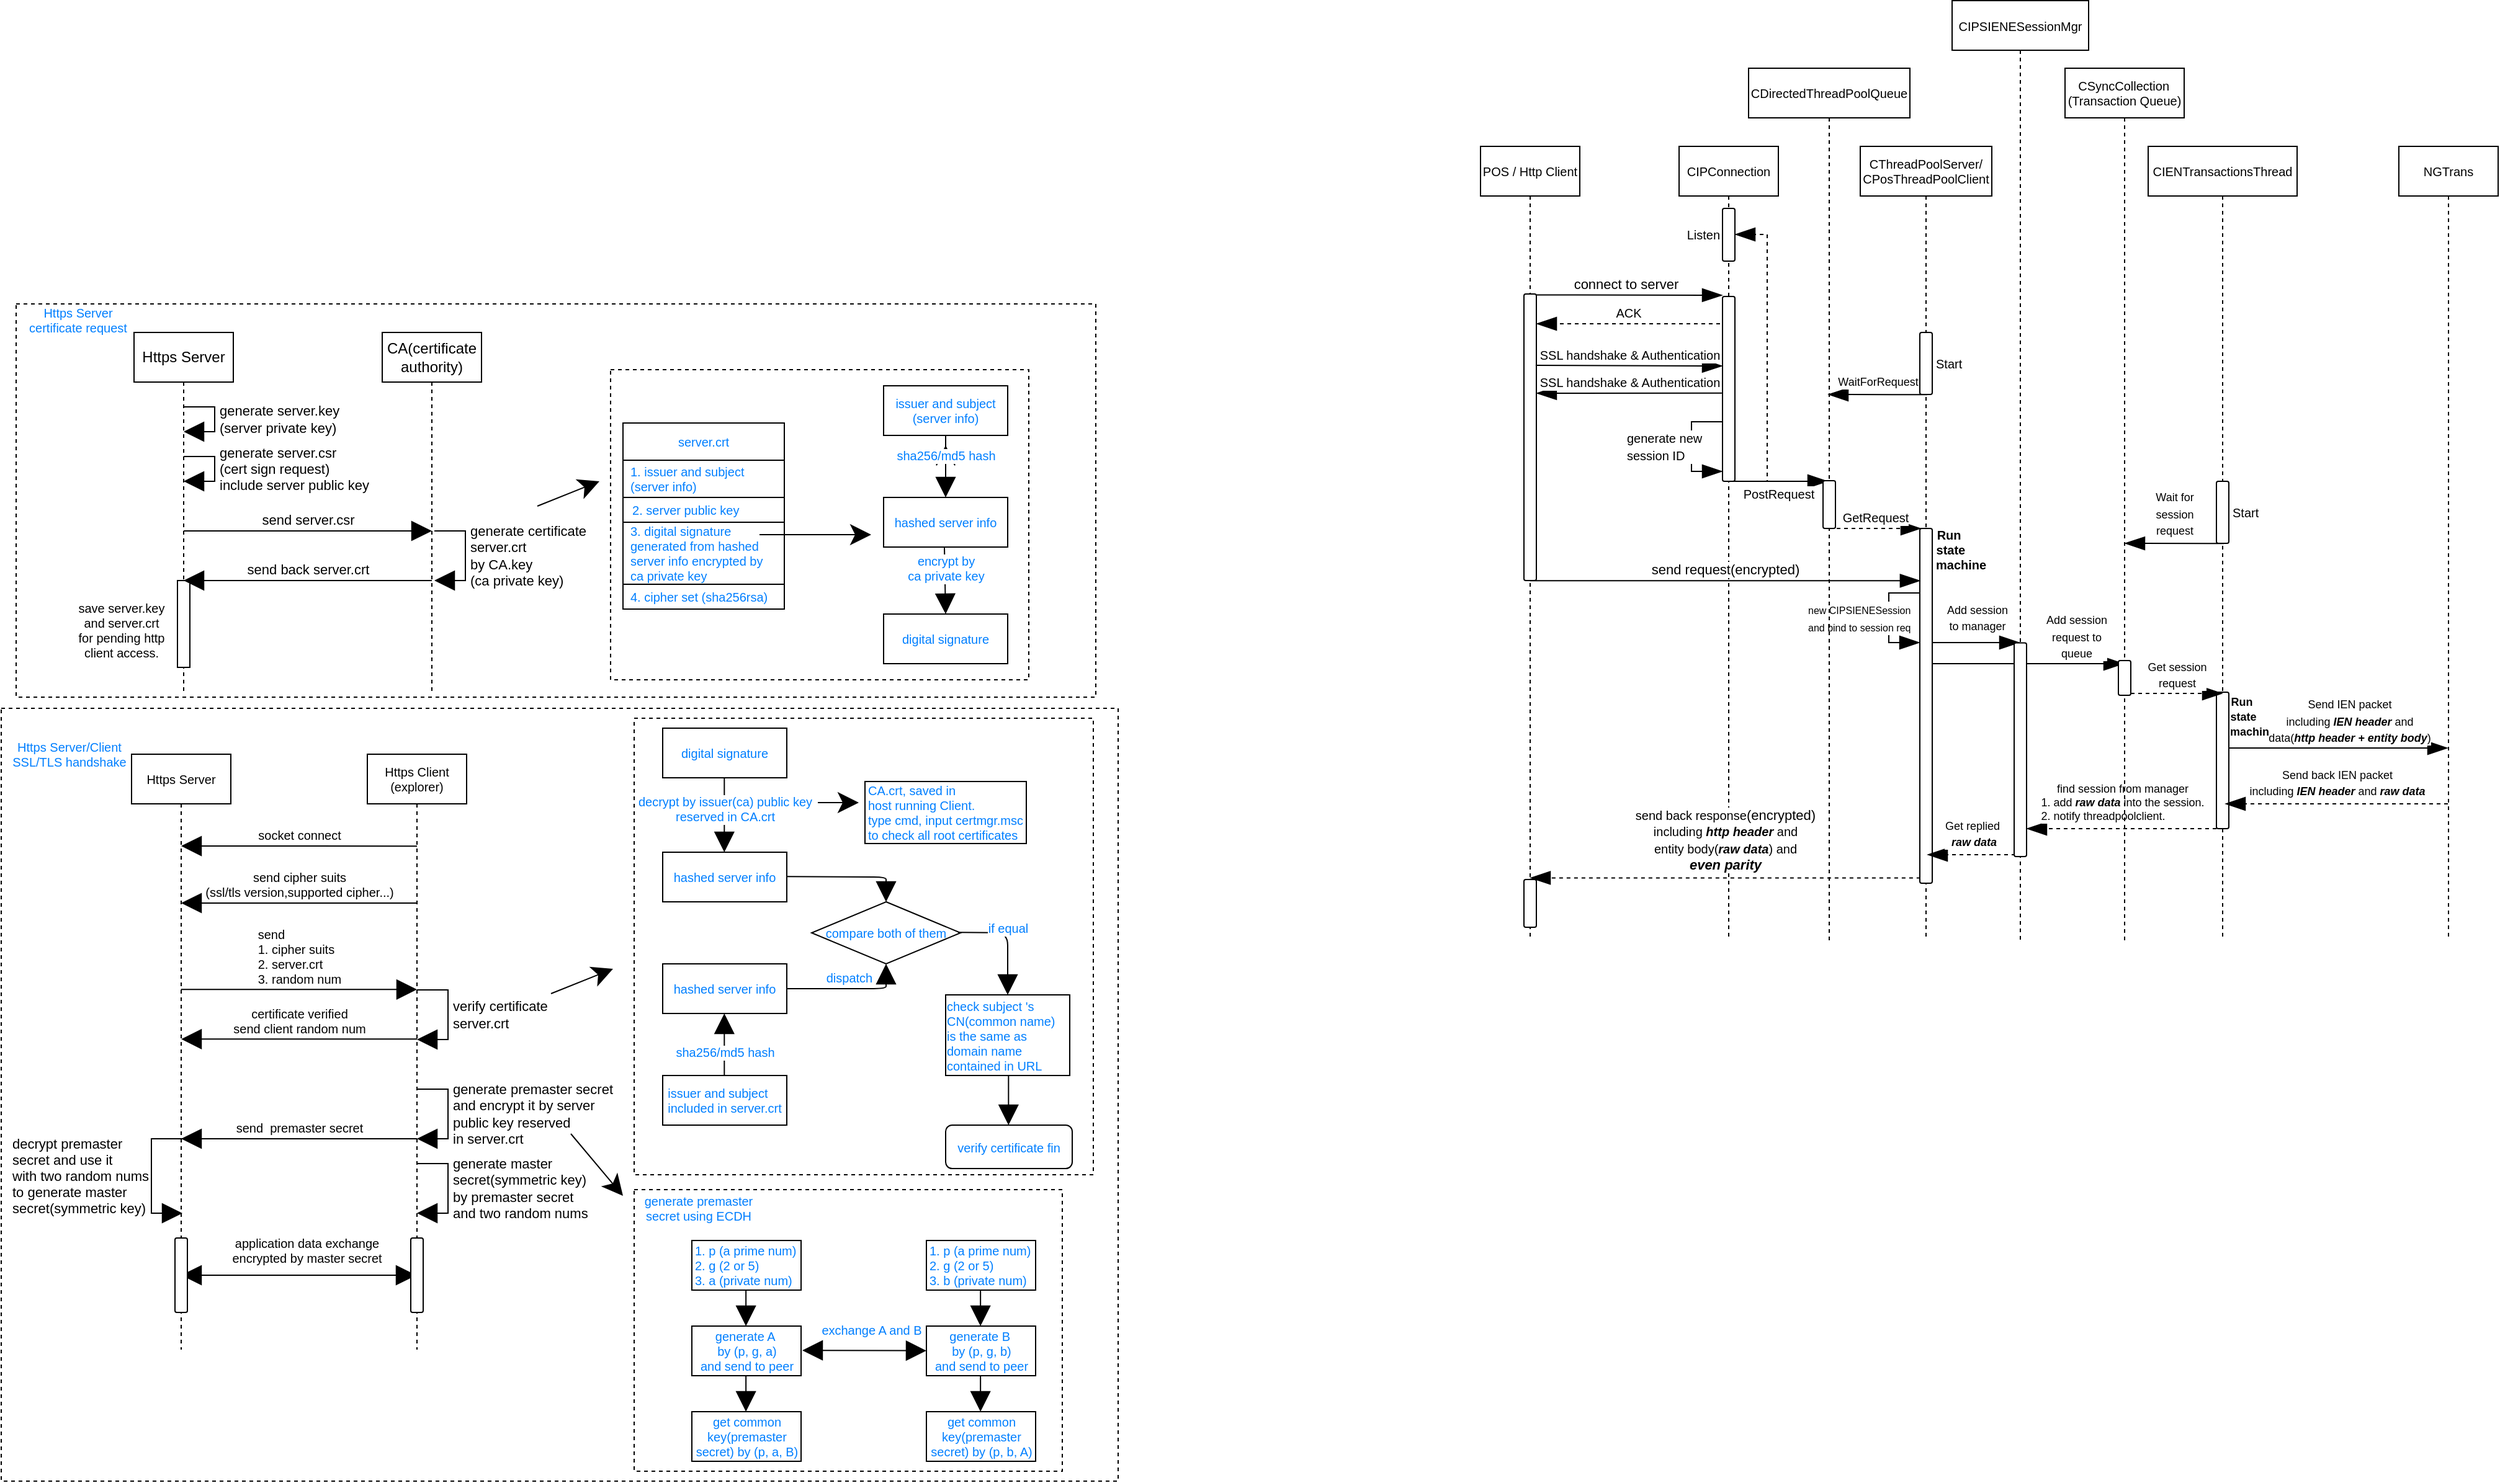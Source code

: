 <mxfile version="15.5.2" type="github">
  <diagram id="_VH7Ez_JP6WW_cBKEvmy" name="Page-1">
    <mxGraphModel dx="981" dy="926" grid="1" gridSize="10" guides="1" tooltips="1" connect="1" arrows="1" fold="1" page="0" pageScale="1" pageWidth="850" pageHeight="1100" math="0" shadow="0">
      <root>
        <mxCell id="0" />
        <mxCell id="1" parent="0" />
        <mxCell id="biMLxc0D92DYTLY_nHQ8-123" value="" style="rounded=0;whiteSpace=wrap;html=1;dashed=1;hachureGap=4;pointerEvents=0;fontSize=10;fontColor=#007FFF;strokeColor=default;fillColor=none;" parent="1" vertex="1">
          <mxGeometry x="598" y="801" width="345" height="227" as="geometry" />
        </mxCell>
        <mxCell id="biMLxc0D92DYTLY_nHQ8-103" value="" style="rounded=0;whiteSpace=wrap;html=1;dashed=1;hachureGap=4;pointerEvents=0;fontSize=10;fontColor=#007FFF;strokeColor=default;fillColor=none;" parent="1" vertex="1">
          <mxGeometry x="100" y="87" width="870" height="317" as="geometry" />
        </mxCell>
        <mxCell id="biMLxc0D92DYTLY_nHQ8-101" value="" style="rounded=0;whiteSpace=wrap;html=1;dashed=1;hachureGap=4;pointerEvents=0;fontSize=10;fontColor=#007FFF;strokeColor=default;fillColor=none;" parent="1" vertex="1">
          <mxGeometry x="579" y="140" width="337" height="250" as="geometry" />
        </mxCell>
        <mxCell id="biMLxc0D92DYTLY_nHQ8-95" value="" style="endArrow=block;startArrow=block;endFill=1;startFill=1;html=1;startSize=14;endSize=14;sourcePerimeterSpacing=8;targetPerimeterSpacing=8;fontSize=10;fontColor=#007FFF;" parent="1" target="biMLxc0D92DYTLY_nHQ8-58" edge="1">
          <mxGeometry width="160" relative="1" as="geometry">
            <mxPoint x="233" y="870" as="sourcePoint" />
            <mxPoint x="393" y="870" as="targetPoint" />
          </mxGeometry>
        </mxCell>
        <mxCell id="biMLxc0D92DYTLY_nHQ8-96" value="&lt;font color=&quot;#000000&quot;&gt;application data exchange&lt;br&gt;encrypted by master secret&lt;/font&gt;" style="edgeLabel;html=1;align=center;verticalAlign=middle;resizable=0;points=[];fontSize=10;fontColor=#007FFF;" parent="biMLxc0D92DYTLY_nHQ8-95" vertex="1" connectable="0">
          <mxGeometry x="-0.235" y="-1" relative="1" as="geometry">
            <mxPoint x="28" y="-21" as="offset" />
          </mxGeometry>
        </mxCell>
        <mxCell id="biMLxc0D92DYTLY_nHQ8-2" value="Https Server" style="shape=umlLifeline;perimeter=lifelinePerimeter;whiteSpace=wrap;html=1;container=1;collapsible=0;recursiveResize=0;outlineConnect=0;hachureGap=4;pointerEvents=0;" parent="1" vertex="1">
          <mxGeometry x="195" y="110" width="80" height="290" as="geometry" />
        </mxCell>
        <mxCell id="biMLxc0D92DYTLY_nHQ8-7" value="generate server.key&lt;br&gt;(server private key)" style="edgeStyle=orthogonalEdgeStyle;html=1;align=left;spacingLeft=2;endArrow=block;rounded=0;entryX=1;entryY=0;startSize=14;endSize=14;sourcePerimeterSpacing=8;targetPerimeterSpacing=8;" parent="biMLxc0D92DYTLY_nHQ8-2" edge="1">
          <mxGeometry relative="1" as="geometry">
            <mxPoint x="40" y="60" as="sourcePoint" />
            <Array as="points">
              <mxPoint x="65" y="60" />
            </Array>
            <mxPoint x="40" y="80" as="targetPoint" />
          </mxGeometry>
        </mxCell>
        <mxCell id="biMLxc0D92DYTLY_nHQ8-8" value="generate server.csr&lt;br&gt;(cert sign request)&lt;br&gt;include server public key" style="edgeStyle=orthogonalEdgeStyle;html=1;align=left;spacingLeft=2;endArrow=block;rounded=0;entryX=1;entryY=0;startSize=14;endSize=14;sourcePerimeterSpacing=8;targetPerimeterSpacing=8;" parent="biMLxc0D92DYTLY_nHQ8-2" edge="1">
          <mxGeometry relative="1" as="geometry">
            <mxPoint x="40" y="100" as="sourcePoint" />
            <Array as="points">
              <mxPoint x="65" y="100" />
            </Array>
            <mxPoint x="40" y="120" as="targetPoint" />
          </mxGeometry>
        </mxCell>
        <mxCell id="biMLxc0D92DYTLY_nHQ8-11" value="" style="html=1;points=[];perimeter=orthogonalPerimeter;hachureGap=4;pointerEvents=0;" parent="biMLxc0D92DYTLY_nHQ8-2" vertex="1">
          <mxGeometry x="35" y="200" width="10" height="70" as="geometry" />
        </mxCell>
        <mxCell id="biMLxc0D92DYTLY_nHQ8-10" value="send back server.crt" style="html=1;verticalAlign=bottom;endArrow=block;startSize=14;endSize=14;sourcePerimeterSpacing=8;targetPerimeterSpacing=8;" parent="biMLxc0D92DYTLY_nHQ8-2" edge="1">
          <mxGeometry width="80" relative="1" as="geometry">
            <mxPoint x="240" y="200" as="sourcePoint" />
            <mxPoint x="40" y="200.0" as="targetPoint" />
          </mxGeometry>
        </mxCell>
        <mxCell id="biMLxc0D92DYTLY_nHQ8-4" value="CA(certificate authority)" style="shape=umlLifeline;perimeter=lifelinePerimeter;whiteSpace=wrap;html=1;container=1;collapsible=0;recursiveResize=0;outlineConnect=0;hachureGap=4;pointerEvents=0;" parent="1" vertex="1">
          <mxGeometry x="395" y="110" width="80" height="290" as="geometry" />
        </mxCell>
        <mxCell id="biMLxc0D92DYTLY_nHQ8-9" value="generate certificate &lt;br&gt;server.crt&lt;br&gt;by CA.key &lt;br&gt;(ca private key)" style="edgeStyle=orthogonalEdgeStyle;html=1;align=left;spacingLeft=2;endArrow=block;rounded=0;startSize=14;endSize=14;sourcePerimeterSpacing=8;targetPerimeterSpacing=8;" parent="biMLxc0D92DYTLY_nHQ8-4" edge="1">
          <mxGeometry relative="1" as="geometry">
            <mxPoint x="42" y="160" as="sourcePoint" />
            <Array as="points">
              <mxPoint x="67" y="160" />
              <mxPoint x="67" y="200" />
              <mxPoint x="42" y="200" />
            </Array>
            <mxPoint x="42" y="200" as="targetPoint" />
          </mxGeometry>
        </mxCell>
        <mxCell id="biMLxc0D92DYTLY_nHQ8-5" value="send server.csr" style="html=1;verticalAlign=bottom;endArrow=block;startSize=14;endSize=14;sourcePerimeterSpacing=8;targetPerimeterSpacing=8;" parent="1" edge="1">
          <mxGeometry width="80" relative="1" as="geometry">
            <mxPoint x="235" y="270" as="sourcePoint" />
            <mxPoint x="435" y="270" as="targetPoint" />
          </mxGeometry>
        </mxCell>
        <mxCell id="biMLxc0D92DYTLY_nHQ8-13" value="server.crt" style="swimlane;fontStyle=0;childLayout=stackLayout;horizontal=1;startSize=30;horizontalStack=0;resizeParent=1;resizeParentMax=0;resizeLast=0;collapsible=1;marginBottom=0;hachureGap=4;pointerEvents=0;fontSize=10;fontColor=#007FFF;" parent="1" vertex="1">
          <mxGeometry x="589" y="183" width="130" height="150" as="geometry">
            <mxRectangle x="640" y="210" width="70" height="30" as="alternateBounds" />
          </mxGeometry>
        </mxCell>
        <mxCell id="biMLxc0D92DYTLY_nHQ8-15" value="1. issuer and subject &#xa;(server info)" style="text;strokeColor=none;fillColor=none;align=left;verticalAlign=middle;spacingLeft=4;spacingRight=4;overflow=hidden;points=[[0,0.5],[1,0.5]];portConstraint=eastwest;rotatable=0;fontColor=#007FFF;fontSize=10;" parent="biMLxc0D92DYTLY_nHQ8-13" vertex="1">
          <mxGeometry y="30" width="130" height="30" as="geometry" />
        </mxCell>
        <mxCell id="biMLxc0D92DYTLY_nHQ8-35" value="&lt;div&gt;&lt;span&gt;&amp;nbsp; 2. server public key&lt;/span&gt;&lt;/div&gt;" style="rounded=0;whiteSpace=wrap;html=1;hachureGap=4;pointerEvents=0;fontSize=10;fontColor=#007FFF;align=left;" parent="biMLxc0D92DYTLY_nHQ8-13" vertex="1">
          <mxGeometry y="60" width="130" height="20" as="geometry" />
        </mxCell>
        <mxCell id="biMLxc0D92DYTLY_nHQ8-45" value="" style="endArrow=classic;html=1;fontSize=10;fontColor=#EA6B66;startSize=14;endSize=14;sourcePerimeterSpacing=8;targetPerimeterSpacing=8;" parent="biMLxc0D92DYTLY_nHQ8-13" edge="1">
          <mxGeometry width="50" height="50" relative="1" as="geometry">
            <mxPoint x="110" y="90" as="sourcePoint" />
            <mxPoint x="200" y="90" as="targetPoint" />
          </mxGeometry>
        </mxCell>
        <mxCell id="biMLxc0D92DYTLY_nHQ8-16" value="3. digital signature&#xa;generated from hashed &#xa;server info encrypted by &#xa;ca private key" style="text;strokeColor=none;fillColor=none;align=left;verticalAlign=middle;spacingLeft=4;spacingRight=4;overflow=hidden;points=[[0,0.5],[1,0.5]];portConstraint=eastwest;rotatable=0;fontSize=10;fontColor=#007FFF;" parent="biMLxc0D92DYTLY_nHQ8-13" vertex="1">
          <mxGeometry y="80" width="130" height="50" as="geometry" />
        </mxCell>
        <mxCell id="biMLxc0D92DYTLY_nHQ8-37" value="4. cipher set (sha256rsa)" style="text;strokeColor=default;fillColor=none;align=left;verticalAlign=middle;spacingLeft=4;spacingRight=4;overflow=hidden;points=[[0,0.5],[1,0.5]];portConstraint=eastwest;rotatable=0;fontSize=10;fontColor=#007FFF;" parent="biMLxc0D92DYTLY_nHQ8-13" vertex="1">
          <mxGeometry y="130" width="130" height="20" as="geometry" />
        </mxCell>
        <mxCell id="biMLxc0D92DYTLY_nHQ8-38" value="&lt;span style=&quot;text-align: left&quot;&gt;issuer and subject&lt;/span&gt;&lt;br style=&quot;padding: 0px ; margin: 0px ; text-align: left&quot;&gt;&lt;span style=&quot;text-align: left&quot;&gt;(server info)&lt;/span&gt;" style="rounded=0;whiteSpace=wrap;html=1;hachureGap=4;pointerEvents=0;fontSize=10;fontColor=#007FFF;strokeColor=default;" parent="1" vertex="1">
          <mxGeometry x="799" y="153" width="100" height="40" as="geometry" />
        </mxCell>
        <mxCell id="biMLxc0D92DYTLY_nHQ8-43" value="" style="edgeStyle=none;curved=1;rounded=0;orthogonalLoop=1;jettySize=auto;html=1;fontSize=10;fontColor=#EA6B66;endArrow=open;startSize=14;endSize=14;sourcePerimeterSpacing=8;targetPerimeterSpacing=8;" parent="1" source="biMLxc0D92DYTLY_nHQ8-39" target="biMLxc0D92DYTLY_nHQ8-38" edge="1">
          <mxGeometry relative="1" as="geometry" />
        </mxCell>
        <mxCell id="biMLxc0D92DYTLY_nHQ8-39" value="&lt;div style=&quot;text-align: left&quot;&gt;&lt;span&gt;hashed server info&lt;/span&gt;&lt;/div&gt;" style="rounded=0;whiteSpace=wrap;html=1;hachureGap=4;pointerEvents=0;fontSize=10;fontColor=#007FFF;strokeColor=default;" parent="1" vertex="1">
          <mxGeometry x="799" y="243" width="100" height="40" as="geometry" />
        </mxCell>
        <mxCell id="biMLxc0D92DYTLY_nHQ8-41" value="sha256/md5 hash" style="html=1;verticalAlign=bottom;endArrow=block;startSize=14;endSize=14;sourcePerimeterSpacing=8;targetPerimeterSpacing=8;fontSize=10;fontColor=#007FFF;" parent="1" edge="1">
          <mxGeometry width="80" relative="1" as="geometry">
            <mxPoint x="849" y="193" as="sourcePoint" />
            <mxPoint x="849" y="243" as="targetPoint" />
          </mxGeometry>
        </mxCell>
        <mxCell id="biMLxc0D92DYTLY_nHQ8-42" value="&lt;div style=&quot;text-align: left&quot;&gt;&lt;span&gt;digital signature&lt;/span&gt;&lt;/div&gt;" style="rounded=0;whiteSpace=wrap;html=1;hachureGap=4;pointerEvents=0;fontSize=10;fontColor=#007FFF;strokeColor=default;" parent="1" vertex="1">
          <mxGeometry x="799" y="337" width="100" height="40" as="geometry" />
        </mxCell>
        <mxCell id="biMLxc0D92DYTLY_nHQ8-44" value="encrypt by &lt;br&gt;ca private key" style="html=1;verticalAlign=bottom;endArrow=block;startSize=14;endSize=14;sourcePerimeterSpacing=8;targetPerimeterSpacing=8;fontSize=10;fontColor=#007FFF;entryX=0.5;entryY=0;entryDx=0;entryDy=0;" parent="1" target="biMLxc0D92DYTLY_nHQ8-42" edge="1">
          <mxGeometry x="0.2" width="80" relative="1" as="geometry">
            <mxPoint x="848" y="283" as="sourcePoint" />
            <mxPoint x="848" y="333" as="targetPoint" />
            <mxPoint as="offset" />
          </mxGeometry>
        </mxCell>
        <mxCell id="biMLxc0D92DYTLY_nHQ8-46" value="&lt;font color=&quot;#000000&quot;&gt;save server.key and server.crt&lt;br&gt;for pending http client access.&lt;br&gt;&lt;/font&gt;" style="text;html=1;strokeColor=none;fillColor=none;align=center;verticalAlign=middle;whiteSpace=wrap;rounded=0;hachureGap=4;pointerEvents=0;fontSize=10;fontColor=#007FFF;" parent="1" vertex="1">
          <mxGeometry x="145" y="320" width="80" height="60" as="geometry" />
        </mxCell>
        <mxCell id="biMLxc0D92DYTLY_nHQ8-57" value="&lt;font color=&quot;#000000&quot;&gt;Https Server&lt;/font&gt;" style="shape=umlLifeline;perimeter=lifelinePerimeter;whiteSpace=wrap;html=1;container=1;collapsible=0;recursiveResize=0;outlineConnect=0;hachureGap=4;pointerEvents=0;fontSize=10;fontColor=#007FFF;strokeColor=default;" parent="1" vertex="1">
          <mxGeometry x="193" y="450" width="80" height="480" as="geometry" />
        </mxCell>
        <mxCell id="biMLxc0D92DYTLY_nHQ8-90" value="decrypt premaster &lt;br&gt;secret and use it&lt;br&gt;with two random nums&lt;br&gt;to generate&amp;nbsp;master&lt;br&gt;secret(symmetric key)" style="edgeStyle=orthogonalEdgeStyle;html=1;align=left;spacingLeft=2;endArrow=block;rounded=0;startSize=14;endSize=14;sourcePerimeterSpacing=8;targetPerimeterSpacing=8;" parent="biMLxc0D92DYTLY_nHQ8-57" edge="1">
          <mxGeometry y="-116" relative="1" as="geometry">
            <mxPoint x="41" y="310" as="sourcePoint" />
            <Array as="points">
              <mxPoint x="16" y="310" />
              <mxPoint x="16" y="370" />
              <mxPoint x="41" y="370" />
            </Array>
            <mxPoint x="41" y="370" as="targetPoint" />
            <mxPoint as="offset" />
          </mxGeometry>
        </mxCell>
        <mxCell id="biMLxc0D92DYTLY_nHQ8-92" value="" style="html=1;points=[];perimeter=orthogonalPerimeter;hachureGap=4;pointerEvents=0;rounded=1;fontSize=10;fontColor=#007FFF;strokeColor=default;" parent="biMLxc0D92DYTLY_nHQ8-57" vertex="1">
          <mxGeometry x="35" y="390" width="10" height="60" as="geometry" />
        </mxCell>
        <mxCell id="biMLxc0D92DYTLY_nHQ8-58" value="&lt;font color=&quot;#000000&quot;&gt;Https Client&lt;br&gt;(explorer)&lt;br&gt;&lt;/font&gt;" style="shape=umlLifeline;perimeter=lifelinePerimeter;whiteSpace=wrap;html=1;container=1;collapsible=0;recursiveResize=0;outlineConnect=0;hachureGap=4;pointerEvents=0;fontSize=10;fontColor=#007FFF;strokeColor=default;" parent="1" vertex="1">
          <mxGeometry x="383" y="450" width="80" height="480" as="geometry" />
        </mxCell>
        <mxCell id="biMLxc0D92DYTLY_nHQ8-64" value="verify certificate&lt;br&gt;server.crt" style="edgeStyle=orthogonalEdgeStyle;html=1;align=left;spacingLeft=2;endArrow=block;rounded=0;startSize=14;endSize=14;sourcePerimeterSpacing=8;targetPerimeterSpacing=8;" parent="biMLxc0D92DYTLY_nHQ8-58" edge="1">
          <mxGeometry relative="1" as="geometry">
            <mxPoint x="40" y="190.0" as="sourcePoint" />
            <Array as="points">
              <mxPoint x="65" y="190" />
              <mxPoint x="65" y="230" />
              <mxPoint x="40" y="230" />
            </Array>
            <mxPoint x="40" y="230.0" as="targetPoint" />
          </mxGeometry>
        </mxCell>
        <mxCell id="biMLxc0D92DYTLY_nHQ8-88" value="generate premaster secret&lt;br&gt;and encrypt it by server &lt;br&gt;public key reserved &lt;br&gt;in server.crt" style="edgeStyle=orthogonalEdgeStyle;html=1;align=left;spacingLeft=2;endArrow=block;rounded=0;startSize=14;endSize=14;sourcePerimeterSpacing=8;targetPerimeterSpacing=8;" parent="biMLxc0D92DYTLY_nHQ8-58" edge="1">
          <mxGeometry relative="1" as="geometry">
            <mxPoint x="40" y="270" as="sourcePoint" />
            <Array as="points">
              <mxPoint x="65" y="270" />
              <mxPoint x="65" y="310" />
              <mxPoint x="40" y="310" />
            </Array>
            <mxPoint x="40" y="310" as="targetPoint" />
          </mxGeometry>
        </mxCell>
        <mxCell id="biMLxc0D92DYTLY_nHQ8-91" value="generate&amp;nbsp;master&lt;br&gt;secret(symmetric key)&lt;br&gt;by premaster secret&lt;br&gt;and two random nums" style="edgeStyle=orthogonalEdgeStyle;html=1;align=left;spacingLeft=2;endArrow=block;rounded=0;startSize=14;endSize=14;sourcePerimeterSpacing=8;targetPerimeterSpacing=8;" parent="biMLxc0D92DYTLY_nHQ8-58" edge="1">
          <mxGeometry relative="1" as="geometry">
            <mxPoint x="40" y="330" as="sourcePoint" />
            <Array as="points">
              <mxPoint x="65" y="330" />
              <mxPoint x="65" y="370" />
              <mxPoint x="40" y="370" />
            </Array>
            <mxPoint x="40" y="370" as="targetPoint" />
          </mxGeometry>
        </mxCell>
        <mxCell id="biMLxc0D92DYTLY_nHQ8-93" value="" style="html=1;points=[];perimeter=orthogonalPerimeter;hachureGap=4;pointerEvents=0;rounded=1;fontSize=10;fontColor=#007FFF;strokeColor=default;" parent="biMLxc0D92DYTLY_nHQ8-58" vertex="1">
          <mxGeometry x="35" y="390" width="10" height="60" as="geometry" />
        </mxCell>
        <mxCell id="biMLxc0D92DYTLY_nHQ8-60" value="&lt;font color=&quot;#000000&quot;&gt;socket connect&lt;/font&gt;" style="html=1;verticalAlign=bottom;endArrow=block;startSize=14;endSize=14;sourcePerimeterSpacing=8;targetPerimeterSpacing=8;fontSize=10;fontColor=#007FFF;exitX=0.5;exitY=0.267;exitDx=0;exitDy=0;exitPerimeter=0;" parent="1" edge="1">
          <mxGeometry width="80" relative="1" as="geometry">
            <mxPoint x="423" y="524.1" as="sourcePoint" />
            <mxPoint x="233" y="524" as="targetPoint" />
          </mxGeometry>
        </mxCell>
        <mxCell id="biMLxc0D92DYTLY_nHQ8-61" value="&lt;font color=&quot;#000000&quot;&gt;send cipher suits &lt;br&gt;(ssl/tls version,supported cipher...)&lt;/font&gt;" style="html=1;verticalAlign=bottom;endArrow=block;startSize=14;endSize=14;sourcePerimeterSpacing=8;targetPerimeterSpacing=8;fontSize=10;fontColor=#007FFF;" parent="1" target="biMLxc0D92DYTLY_nHQ8-57" edge="1">
          <mxGeometry width="80" relative="1" as="geometry">
            <mxPoint x="423" y="570" as="sourcePoint" />
            <mxPoint x="238" y="570" as="targetPoint" />
          </mxGeometry>
        </mxCell>
        <mxCell id="biMLxc0D92DYTLY_nHQ8-63" value="&lt;div style=&quot;text-align: left&quot;&gt;&lt;span style=&quot;color: rgb(0 , 0 , 0)&quot;&gt;send&lt;/span&gt;&lt;/div&gt;&lt;font color=&quot;#000000&quot;&gt;&lt;div style=&quot;text-align: left&quot;&gt;1. cipher suits&lt;br&gt;&lt;/div&gt;&lt;div style=&quot;text-align: left&quot;&gt;2. server.crt&lt;/div&gt;&lt;div style=&quot;text-align: left&quot;&gt;3. random num&lt;/div&gt;&lt;/font&gt;" style="html=1;verticalAlign=bottom;endArrow=block;startSize=14;endSize=14;sourcePerimeterSpacing=8;targetPerimeterSpacing=8;fontSize=10;fontColor=#007FFF;" parent="1" edge="1">
          <mxGeometry width="80" relative="1" as="geometry">
            <mxPoint x="232.81" y="639.66" as="sourcePoint" />
            <mxPoint x="423" y="639.66" as="targetPoint" />
          </mxGeometry>
        </mxCell>
        <mxCell id="biMLxc0D92DYTLY_nHQ8-65" value="&lt;div style=&quot;text-align: left&quot;&gt;&lt;span&gt;digital signature&lt;/span&gt;&lt;/div&gt;" style="rounded=0;whiteSpace=wrap;html=1;hachureGap=4;pointerEvents=0;fontSize=10;fontColor=#007FFF;strokeColor=default;" parent="1" vertex="1">
          <mxGeometry x="621" y="429" width="100" height="40" as="geometry" />
        </mxCell>
        <mxCell id="biMLxc0D92DYTLY_nHQ8-67" value="&lt;div style=&quot;text-align: left&quot;&gt;&lt;span&gt;CA.crt, saved&amp;nbsp;&lt;/span&gt;&lt;span&gt;in&amp;nbsp;&lt;/span&gt;&lt;/div&gt;&lt;div style=&quot;text-align: left&quot;&gt;&lt;span&gt;host running Client.&lt;/span&gt;&lt;/div&gt;&lt;div style=&quot;text-align: left&quot;&gt;type cmd, input certmgr.msc&lt;/div&gt;&lt;div style=&quot;text-align: left&quot;&gt;to check all root certificates&lt;/div&gt;" style="rounded=0;whiteSpace=wrap;html=1;hachureGap=4;pointerEvents=0;fontSize=10;fontColor=#007FFF;strokeColor=default;" parent="1" vertex="1">
          <mxGeometry x="784" y="472" width="130" height="50" as="geometry" />
        </mxCell>
        <mxCell id="biMLxc0D92DYTLY_nHQ8-66" value="&lt;div style=&quot;text-align: left&quot;&gt;&lt;span&gt;hashed server info&lt;/span&gt;&lt;/div&gt;" style="rounded=0;whiteSpace=wrap;html=1;hachureGap=4;pointerEvents=0;fontSize=10;fontColor=#007FFF;strokeColor=default;" parent="1" vertex="1">
          <mxGeometry x="621" y="529" width="100" height="40" as="geometry" />
        </mxCell>
        <mxCell id="biMLxc0D92DYTLY_nHQ8-70" value="decrypt by issuer(ca) public key &lt;br&gt;reserved in CA.crt" style="html=1;verticalAlign=bottom;endArrow=block;startSize=14;endSize=14;sourcePerimeterSpacing=8;targetPerimeterSpacing=8;fontSize=10;fontColor=#007FFF;" parent="1" edge="1">
          <mxGeometry x="0.333" width="80" relative="1" as="geometry">
            <mxPoint x="670.66" y="469" as="sourcePoint" />
            <mxPoint x="670.66" y="529" as="targetPoint" />
            <mxPoint as="offset" />
          </mxGeometry>
        </mxCell>
        <mxCell id="biMLxc0D92DYTLY_nHQ8-71" value="" style="endArrow=classic;html=1;fontSize=10;fontColor=#EA6B66;startSize=14;endSize=14;sourcePerimeterSpacing=8;targetPerimeterSpacing=8;" parent="1" edge="1">
          <mxGeometry width="50" height="50" relative="1" as="geometry">
            <mxPoint x="746" y="489" as="sourcePoint" />
            <mxPoint x="779" y="489" as="targetPoint" />
          </mxGeometry>
        </mxCell>
        <mxCell id="biMLxc0D92DYTLY_nHQ8-74" value="&lt;div style=&quot;text-align: left&quot;&gt;&lt;span&gt;hashed server info&lt;/span&gt;&lt;/div&gt;" style="rounded=0;whiteSpace=wrap;html=1;hachureGap=4;pointerEvents=0;fontSize=10;fontColor=#007FFF;strokeColor=default;" parent="1" vertex="1">
          <mxGeometry x="621" y="619" width="100" height="40" as="geometry" />
        </mxCell>
        <mxCell id="biMLxc0D92DYTLY_nHQ8-75" value="&lt;div style=&quot;text-align: left&quot;&gt;&lt;span&gt;issuer and subject&lt;/span&gt;&lt;br&gt;&lt;/div&gt;&lt;div style=&quot;text-align: left&quot;&gt;&lt;span&gt;included in server.crt&lt;/span&gt;&lt;/div&gt;" style="rounded=0;whiteSpace=wrap;html=1;hachureGap=4;pointerEvents=0;fontSize=10;fontColor=#007FFF;strokeColor=default;" parent="1" vertex="1">
          <mxGeometry x="621" y="709" width="100" height="40" as="geometry" />
        </mxCell>
        <mxCell id="biMLxc0D92DYTLY_nHQ8-77" value="sha256/md5 hash" style="html=1;verticalAlign=bottom;endArrow=block;startSize=14;endSize=14;sourcePerimeterSpacing=8;targetPerimeterSpacing=8;fontSize=10;fontColor=#007FFF;" parent="1" edge="1">
          <mxGeometry x="-0.6" width="80" relative="1" as="geometry">
            <mxPoint x="670.66" y="709" as="sourcePoint" />
            <mxPoint x="670.66" y="659" as="targetPoint" />
            <mxPoint as="offset" />
          </mxGeometry>
        </mxCell>
        <mxCell id="biMLxc0D92DYTLY_nHQ8-78" value="compare both of them" style="shape=rhombus;perimeter=rhombusPerimeter;whiteSpace=wrap;html=1;align=center;hachureGap=4;pointerEvents=0;fontSize=10;fontColor=#007FFF;strokeColor=default;" parent="1" vertex="1">
          <mxGeometry x="741" y="569" width="120" height="50" as="geometry" />
        </mxCell>
        <mxCell id="biMLxc0D92DYTLY_nHQ8-79" value="" style="html=1;verticalAlign=bottom;endArrow=block;startSize=14;endSize=14;sourcePerimeterSpacing=8;targetPerimeterSpacing=8;fontSize=10;fontColor=#007FFF;entryX=0.5;entryY=0;entryDx=0;entryDy=0;" parent="1" target="biMLxc0D92DYTLY_nHQ8-78" edge="1">
          <mxGeometry width="80" relative="1" as="geometry">
            <mxPoint x="721" y="548.66" as="sourcePoint" />
            <mxPoint x="871" y="549" as="targetPoint" />
            <Array as="points">
              <mxPoint x="801" y="549" />
            </Array>
          </mxGeometry>
        </mxCell>
        <mxCell id="biMLxc0D92DYTLY_nHQ8-80" value="dispatch" style="html=1;verticalAlign=bottom;endArrow=block;startSize=14;endSize=14;sourcePerimeterSpacing=8;targetPerimeterSpacing=8;fontSize=10;fontColor=#007FFF;entryX=0.5;entryY=1;entryDx=0;entryDy=0;entryPerimeter=0;" parent="1" target="biMLxc0D92DYTLY_nHQ8-78" edge="1">
          <mxGeometry width="80" relative="1" as="geometry">
            <mxPoint x="721" y="639" as="sourcePoint" />
            <mxPoint x="861" y="639" as="targetPoint" />
            <Array as="points">
              <mxPoint x="801" y="639" />
            </Array>
          </mxGeometry>
        </mxCell>
        <mxCell id="biMLxc0D92DYTLY_nHQ8-81" value="&lt;div style=&quot;text-align: left&quot;&gt;check subject &#39;s CN(common name)&lt;/div&gt;&lt;div style=&quot;text-align: left&quot;&gt;is the same as domain name contained in URL&lt;/div&gt;" style="rounded=0;whiteSpace=wrap;html=1;hachureGap=4;pointerEvents=0;fontSize=10;fontColor=#007FFF;strokeColor=default;" parent="1" vertex="1">
          <mxGeometry x="849" y="644" width="100" height="65" as="geometry" />
        </mxCell>
        <mxCell id="biMLxc0D92DYTLY_nHQ8-82" value="if equal" style="html=1;verticalAlign=bottom;endArrow=block;startSize=14;endSize=14;sourcePerimeterSpacing=8;targetPerimeterSpacing=8;fontSize=10;fontColor=#007FFF;entryX=0.5;entryY=0;entryDx=0;entryDy=0;" parent="1" target="biMLxc0D92DYTLY_nHQ8-81" edge="1">
          <mxGeometry width="80" relative="1" as="geometry">
            <mxPoint x="859" y="593.66" as="sourcePoint" />
            <mxPoint x="939" y="593.66" as="targetPoint" />
            <Array as="points">
              <mxPoint x="899" y="594" />
            </Array>
          </mxGeometry>
        </mxCell>
        <mxCell id="biMLxc0D92DYTLY_nHQ8-83" value="&lt;div&gt;verify certificate fin&lt;/div&gt;" style="rounded=1;whiteSpace=wrap;html=1;hachureGap=4;pointerEvents=0;fontSize=10;fontColor=#007FFF;strokeColor=default;align=center;" parent="1" vertex="1">
          <mxGeometry x="849" y="749" width="102" height="35" as="geometry" />
        </mxCell>
        <mxCell id="biMLxc0D92DYTLY_nHQ8-84" value="" style="html=1;verticalAlign=bottom;endArrow=block;startSize=14;endSize=14;sourcePerimeterSpacing=8;targetPerimeterSpacing=8;fontSize=10;fontColor=#007FFF;" parent="1" edge="1">
          <mxGeometry width="80" relative="1" as="geometry">
            <mxPoint x="899.66" y="709" as="sourcePoint" />
            <mxPoint x="899.66" y="749" as="targetPoint" />
          </mxGeometry>
        </mxCell>
        <mxCell id="biMLxc0D92DYTLY_nHQ8-86" value="&lt;font color=&quot;#000000&quot;&gt;certificate verified&lt;br&gt;send client random num&lt;br&gt;&lt;/font&gt;" style="html=1;verticalAlign=bottom;endArrow=block;startSize=14;endSize=14;sourcePerimeterSpacing=8;targetPerimeterSpacing=8;fontSize=10;fontColor=#007FFF;" parent="1" edge="1">
          <mxGeometry width="80" relative="1" as="geometry">
            <mxPoint x="423.19" y="679.66" as="sourcePoint" />
            <mxPoint x="233.0" y="679.66" as="targetPoint" />
          </mxGeometry>
        </mxCell>
        <mxCell id="biMLxc0D92DYTLY_nHQ8-89" value="&lt;font color=&quot;#000000&quot;&gt;send&amp;nbsp; premaster secret&lt;/font&gt;" style="html=1;verticalAlign=bottom;endArrow=block;startSize=14;endSize=14;sourcePerimeterSpacing=8;targetPerimeterSpacing=8;fontSize=10;fontColor=#007FFF;" parent="1" edge="1">
          <mxGeometry width="80" relative="1" as="geometry">
            <mxPoint x="423.19" y="760" as="sourcePoint" />
            <mxPoint x="233.0" y="760" as="targetPoint" />
          </mxGeometry>
        </mxCell>
        <mxCell id="biMLxc0D92DYTLY_nHQ8-97" value="" style="rounded=0;whiteSpace=wrap;html=1;hachureGap=4;pointerEvents=0;fontSize=10;fontColor=#007FFF;strokeColor=default;fillColor=none;dashed=1;" parent="1" vertex="1">
          <mxGeometry x="598" y="421" width="370" height="368" as="geometry" />
        </mxCell>
        <mxCell id="biMLxc0D92DYTLY_nHQ8-98" value="" style="endArrow=classic;html=1;fontSize=10;fontColor=#007FFF;startSize=14;endSize=14;sourcePerimeterSpacing=8;targetPerimeterSpacing=8;" parent="1" edge="1">
          <mxGeometry width="50" height="50" relative="1" as="geometry">
            <mxPoint x="531" y="643" as="sourcePoint" />
            <mxPoint x="581" y="623" as="targetPoint" />
          </mxGeometry>
        </mxCell>
        <mxCell id="biMLxc0D92DYTLY_nHQ8-102" value="" style="endArrow=classic;html=1;fontSize=10;fontColor=#007FFF;startSize=14;endSize=14;sourcePerimeterSpacing=8;targetPerimeterSpacing=8;" parent="1" edge="1">
          <mxGeometry width="50" height="50" relative="1" as="geometry">
            <mxPoint x="520" y="250" as="sourcePoint" />
            <mxPoint x="570" y="230" as="targetPoint" />
          </mxGeometry>
        </mxCell>
        <mxCell id="biMLxc0D92DYTLY_nHQ8-104" value="Https Server certificate request" style="text;html=1;strokeColor=none;fillColor=none;align=center;verticalAlign=middle;whiteSpace=wrap;rounded=0;dashed=1;hachureGap=4;pointerEvents=0;fontSize=10;fontColor=#007FFF;" parent="1" vertex="1">
          <mxGeometry x="100" y="90" width="100" height="20" as="geometry" />
        </mxCell>
        <mxCell id="biMLxc0D92DYTLY_nHQ8-105" value="" style="rounded=0;whiteSpace=wrap;html=1;dashed=1;hachureGap=4;pointerEvents=0;fontSize=10;fontColor=#007FFF;strokeColor=default;fillColor=none;" parent="1" vertex="1">
          <mxGeometry x="88" y="413" width="900" height="623" as="geometry" />
        </mxCell>
        <mxCell id="biMLxc0D92DYTLY_nHQ8-106" value="Https Server/Client&lt;br&gt;SSL/TLS handshake" style="text;html=1;strokeColor=none;fillColor=none;align=center;verticalAlign=middle;whiteSpace=wrap;rounded=0;dashed=1;hachureGap=4;pointerEvents=0;fontSize=10;fontColor=#007FFF;" parent="1" vertex="1">
          <mxGeometry x="93" y="440" width="100" height="20" as="geometry" />
        </mxCell>
        <mxCell id="biMLxc0D92DYTLY_nHQ8-108" value="&lt;div&gt;1. p (a prime num)&lt;/div&gt;&lt;div&gt;2. g (2 or 5)&lt;/div&gt;&lt;div&gt;3. a (private num)&lt;/div&gt;" style="rounded=0;whiteSpace=wrap;html=1;hachureGap=4;pointerEvents=0;fontSize=10;fontColor=#007FFF;strokeColor=default;align=left;" parent="1" vertex="1">
          <mxGeometry x="644.5" y="842" width="88" height="40" as="geometry" />
        </mxCell>
        <mxCell id="biMLxc0D92DYTLY_nHQ8-109" value="&lt;div&gt;1. p (a prime num)&lt;/div&gt;&lt;div&gt;2. g (2 or 5)&lt;/div&gt;&lt;div&gt;3. b (private num)&lt;/div&gt;" style="rounded=0;whiteSpace=wrap;html=1;hachureGap=4;pointerEvents=0;fontSize=10;fontColor=#007FFF;strokeColor=default;align=left;" parent="1" vertex="1">
          <mxGeometry x="833.5" y="842" width="88" height="40" as="geometry" />
        </mxCell>
        <mxCell id="biMLxc0D92DYTLY_nHQ8-110" value="generate premaster secret using ECDH" style="text;html=1;strokeColor=none;fillColor=none;align=center;verticalAlign=middle;whiteSpace=wrap;rounded=0;dashed=1;hachureGap=4;pointerEvents=0;fontSize=10;fontColor=#007FFF;" parent="1" vertex="1">
          <mxGeometry x="598" y="806" width="104" height="20" as="geometry" />
        </mxCell>
        <mxCell id="biMLxc0D92DYTLY_nHQ8-111" value="&lt;div&gt;generate A&amp;nbsp;&lt;/div&gt;&lt;div&gt;by (p, g, a)&lt;/div&gt;&lt;div&gt;and send to peer&lt;/div&gt;" style="rounded=0;whiteSpace=wrap;html=1;hachureGap=4;pointerEvents=0;fontSize=10;fontColor=#007FFF;strokeColor=default;align=center;" parent="1" vertex="1">
          <mxGeometry x="644.5" y="911" width="88" height="40" as="geometry" />
        </mxCell>
        <mxCell id="biMLxc0D92DYTLY_nHQ8-112" value="&lt;div&gt;generate B&amp;nbsp;&lt;/div&gt;&lt;div&gt;by (p, g, b)&lt;/div&gt;&lt;div&gt;and send to peer&lt;br&gt;&lt;/div&gt;" style="rounded=0;whiteSpace=wrap;html=1;hachureGap=4;pointerEvents=0;fontSize=10;fontColor=#007FFF;strokeColor=default;align=center;" parent="1" vertex="1">
          <mxGeometry x="833.5" y="911" width="88" height="40" as="geometry" />
        </mxCell>
        <mxCell id="biMLxc0D92DYTLY_nHQ8-113" value="&lt;div&gt;get common key(premaster secret) by (p, a, B)&lt;/div&gt;" style="rounded=0;whiteSpace=wrap;html=1;hachureGap=4;pointerEvents=0;fontSize=10;fontColor=#007FFF;strokeColor=default;align=center;" parent="1" vertex="1">
          <mxGeometry x="644.5" y="980" width="88" height="40" as="geometry" />
        </mxCell>
        <mxCell id="biMLxc0D92DYTLY_nHQ8-114" value="get common key(premaster secret) by (p, b, A)" style="rounded=0;whiteSpace=wrap;html=1;hachureGap=4;pointerEvents=0;fontSize=10;fontColor=#007FFF;strokeColor=default;align=center;" parent="1" vertex="1">
          <mxGeometry x="833.5" y="980" width="88" height="40" as="geometry" />
        </mxCell>
        <mxCell id="biMLxc0D92DYTLY_nHQ8-115" value="" style="endArrow=block;startArrow=block;endFill=1;startFill=1;html=1;startSize=14;endSize=14;sourcePerimeterSpacing=8;targetPerimeterSpacing=8;fontSize=10;fontColor=#007FFF;" parent="1" edge="1">
          <mxGeometry width="160" relative="1" as="geometry">
            <mxPoint x="733.5" y="930.58" as="sourcePoint" />
            <mxPoint x="833.5" y="930.83" as="targetPoint" />
          </mxGeometry>
        </mxCell>
        <mxCell id="biMLxc0D92DYTLY_nHQ8-116" value="exchange A and B" style="edgeLabel;html=1;align=center;verticalAlign=middle;resizable=0;points=[];fontSize=10;fontColor=#007FFF;" parent="biMLxc0D92DYTLY_nHQ8-115" vertex="1" connectable="0">
          <mxGeometry x="-0.235" y="-1" relative="1" as="geometry">
            <mxPoint x="17" y="-18" as="offset" />
          </mxGeometry>
        </mxCell>
        <mxCell id="biMLxc0D92DYTLY_nHQ8-118" value="" style="html=1;verticalAlign=bottom;endArrow=block;startSize=14;endSize=14;sourcePerimeterSpacing=8;targetPerimeterSpacing=8;fontSize=10;fontColor=#007FFF;" parent="1" edge="1">
          <mxGeometry width="80" relative="1" as="geometry">
            <mxPoint x="688.08" y="882" as="sourcePoint" />
            <mxPoint x="688.08" y="911" as="targetPoint" />
          </mxGeometry>
        </mxCell>
        <mxCell id="biMLxc0D92DYTLY_nHQ8-119" value="" style="html=1;verticalAlign=bottom;endArrow=block;startSize=14;endSize=14;sourcePerimeterSpacing=8;targetPerimeterSpacing=8;fontSize=10;fontColor=#007FFF;" parent="1" edge="1">
          <mxGeometry width="80" relative="1" as="geometry">
            <mxPoint x="877.08" y="882" as="sourcePoint" />
            <mxPoint x="877.08" y="911" as="targetPoint" />
          </mxGeometry>
        </mxCell>
        <mxCell id="biMLxc0D92DYTLY_nHQ8-120" value="" style="html=1;verticalAlign=bottom;endArrow=block;startSize=14;endSize=14;sourcePerimeterSpacing=8;targetPerimeterSpacing=8;fontSize=10;fontColor=#007FFF;" parent="1" edge="1">
          <mxGeometry width="80" relative="1" as="geometry">
            <mxPoint x="688.08" y="951" as="sourcePoint" />
            <mxPoint x="688.08" y="980" as="targetPoint" />
          </mxGeometry>
        </mxCell>
        <mxCell id="biMLxc0D92DYTLY_nHQ8-122" value="" style="html=1;verticalAlign=bottom;endArrow=block;startSize=14;endSize=14;sourcePerimeterSpacing=8;targetPerimeterSpacing=8;fontSize=10;fontColor=#007FFF;" parent="1" edge="1">
          <mxGeometry width="80" relative="1" as="geometry">
            <mxPoint x="877.08" y="951" as="sourcePoint" />
            <mxPoint x="877.08" y="980" as="targetPoint" />
          </mxGeometry>
        </mxCell>
        <mxCell id="biMLxc0D92DYTLY_nHQ8-124" value="" style="endArrow=classic;html=1;fontSize=10;fontColor=#007FFF;startSize=14;endSize=14;sourcePerimeterSpacing=8;targetPerimeterSpacing=8;" parent="1" edge="1">
          <mxGeometry width="50" height="50" relative="1" as="geometry">
            <mxPoint x="547" y="756" as="sourcePoint" />
            <mxPoint x="589" y="806" as="targetPoint" />
          </mxGeometry>
        </mxCell>
        <mxCell id="IulpB0IkQ2e_PBXTS8TF-5" value="&lt;font color=&quot;#000000&quot;&gt;CIPConnection&lt;/font&gt;" style="shape=umlLifeline;perimeter=lifelinePerimeter;whiteSpace=wrap;html=1;container=1;collapsible=0;recursiveResize=0;outlineConnect=0;hachureGap=4;pointerEvents=0;fontSize=10;fontColor=#007FFF;strokeColor=default;" vertex="1" parent="1">
          <mxGeometry x="1440" y="-40" width="80" height="640" as="geometry" />
        </mxCell>
        <mxCell id="IulpB0IkQ2e_PBXTS8TF-29" value="&lt;font color=&quot;#000000&quot;&gt;Listen&amp;nbsp; &amp;nbsp; &amp;nbsp; &amp;nbsp; &amp;nbsp; &amp;nbsp; &amp;nbsp; &amp;nbsp;&lt;/font&gt;" style="html=1;points=[];perimeter=orthogonalPerimeter;hachureGap=4;pointerEvents=0;rounded=1;fontSize=10;fontColor=#007FFF;strokeColor=default;" vertex="1" parent="IulpB0IkQ2e_PBXTS8TF-5">
          <mxGeometry x="35" y="50" width="10" height="42.5" as="geometry" />
        </mxCell>
        <mxCell id="IulpB0IkQ2e_PBXTS8TF-17" value="connect to server" style="html=1;verticalAlign=bottom;endArrow=blockThin;startSize=14;endSize=14;sourcePerimeterSpacing=8;targetPerimeterSpacing=8;endFill=1;exitX=0.32;exitY=0.003;exitDx=0;exitDy=0;exitPerimeter=0;" edge="1" parent="IulpB0IkQ2e_PBXTS8TF-5" source="IulpB0IkQ2e_PBXTS8TF-7">
          <mxGeometry width="80" relative="1" as="geometry">
            <mxPoint x="-124.5" y="120" as="sourcePoint" />
            <mxPoint x="35" y="120.0" as="targetPoint" />
          </mxGeometry>
        </mxCell>
        <mxCell id="IulpB0IkQ2e_PBXTS8TF-32" value="" style="html=1;points=[];perimeter=orthogonalPerimeter;hachureGap=4;pointerEvents=0;rounded=1;fontSize=10;fontColor=#007FFF;strokeColor=default;" vertex="1" parent="IulpB0IkQ2e_PBXTS8TF-5">
          <mxGeometry x="35" y="121" width="10" height="149" as="geometry" />
        </mxCell>
        <mxCell id="IulpB0IkQ2e_PBXTS8TF-8" value="&lt;span style=&quot;color: rgb(0 , 0 , 0) ; text-align: left&quot;&gt;POS / Http Client&lt;/span&gt;" style="shape=umlLifeline;perimeter=lifelinePerimeter;whiteSpace=wrap;html=1;container=1;collapsible=0;recursiveResize=0;outlineConnect=0;hachureGap=4;pointerEvents=0;fontSize=10;fontColor=#007FFF;strokeColor=default;" vertex="1" parent="1">
          <mxGeometry x="1280" y="-40" width="80" height="640" as="geometry" />
        </mxCell>
        <mxCell id="IulpB0IkQ2e_PBXTS8TF-35" value="&lt;font style=&quot;font-size: 10px&quot;&gt;ACK&lt;/font&gt;" style="html=1;verticalAlign=bottom;endArrow=blockThin;startSize=14;endSize=14;sourcePerimeterSpacing=8;targetPerimeterSpacing=8;endFill=1;dashed=1;" edge="1" parent="IulpB0IkQ2e_PBXTS8TF-8">
          <mxGeometry x="-0.003" width="80" relative="1" as="geometry">
            <mxPoint x="193" y="143" as="sourcePoint" />
            <mxPoint x="45.024" y="143" as="targetPoint" />
            <mxPoint as="offset" />
          </mxGeometry>
        </mxCell>
        <mxCell id="IulpB0IkQ2e_PBXTS8TF-7" value="" style="html=1;points=[];perimeter=orthogonalPerimeter;hachureGap=4;pointerEvents=0;rounded=1;fontSize=10;fontColor=#007FFF;strokeColor=default;" vertex="1" parent="IulpB0IkQ2e_PBXTS8TF-8">
          <mxGeometry x="35" y="119" width="10" height="231" as="geometry" />
        </mxCell>
        <mxCell id="IulpB0IkQ2e_PBXTS8TF-77" value="" style="html=1;points=[];perimeter=orthogonalPerimeter;hachureGap=4;pointerEvents=0;rounded=1;fontSize=10;fontColor=#007FFF;strokeColor=default;" vertex="1" parent="IulpB0IkQ2e_PBXTS8TF-8">
          <mxGeometry x="35" y="591" width="10" height="38.5" as="geometry" />
        </mxCell>
        <mxCell id="IulpB0IkQ2e_PBXTS8TF-11" value="&lt;font color=&quot;#000000&quot;&gt;CThreadPoolServer/&lt;br&gt;CPosThreadPoolClient&lt;/font&gt;" style="shape=umlLifeline;perimeter=lifelinePerimeter;whiteSpace=wrap;html=1;container=1;collapsible=0;recursiveResize=0;outlineConnect=0;hachureGap=4;pointerEvents=0;fontSize=10;fontColor=#007FFF;strokeColor=default;" vertex="1" parent="1">
          <mxGeometry x="1586" y="-40" width="106" height="640" as="geometry" />
        </mxCell>
        <mxCell id="IulpB0IkQ2e_PBXTS8TF-22" value="&lt;font color=&quot;#000000&quot;&gt;&amp;nbsp; &amp;nbsp; &amp;nbsp; &amp;nbsp; &amp;nbsp; &amp;nbsp; &amp;nbsp;Start&lt;/font&gt;" style="html=1;points=[];perimeter=orthogonalPerimeter;hachureGap=4;pointerEvents=0;rounded=1;fontSize=10;fontColor=#007FFF;strokeColor=default;" vertex="1" parent="IulpB0IkQ2e_PBXTS8TF-11">
          <mxGeometry x="48" y="150" width="10" height="50" as="geometry" />
        </mxCell>
        <mxCell id="IulpB0IkQ2e_PBXTS8TF-44" value="&lt;font color=&quot;#000000&quot; style=&quot;font-size: 10px&quot;&gt;&lt;b style=&quot;font-size: 10px&quot;&gt;&amp;nbsp; &amp;nbsp; &amp;nbsp; &amp;nbsp; &amp;nbsp; &amp;nbsp; &amp;nbsp;Run &lt;br style=&quot;font-size: 10px&quot;&gt;&amp;nbsp; &amp;nbsp; &amp;nbsp; &amp;nbsp; &amp;nbsp; &amp;nbsp; &amp;nbsp; state&lt;br style=&quot;font-size: 10px&quot;&gt;&amp;nbsp; &amp;nbsp; &amp;nbsp; &amp;nbsp; &amp;nbsp; &amp;nbsp; &amp;nbsp; &amp;nbsp; &amp;nbsp; &amp;nbsp; machine&lt;br style=&quot;font-size: 10px&quot;&gt;&lt;br style=&quot;font-size: 10px&quot;&gt;&lt;br style=&quot;font-size: 10px&quot;&gt;&lt;br style=&quot;font-size: 10px&quot;&gt;&lt;br style=&quot;font-size: 10px&quot;&gt;&lt;br style=&quot;font-size: 10px&quot;&gt;&lt;br style=&quot;font-size: 10px&quot;&gt;&lt;br style=&quot;font-size: 10px&quot;&gt;&lt;br style=&quot;font-size: 10px&quot;&gt;&lt;br style=&quot;font-size: 10px&quot;&gt;&lt;br style=&quot;font-size: 10px&quot;&gt;&lt;br style=&quot;font-size: 10px&quot;&gt;&lt;br style=&quot;font-size: 10px&quot;&gt;&lt;/b&gt;&lt;br&gt;&lt;br&gt;&lt;br&gt;&lt;br&gt;&lt;br&gt;&lt;br&gt;&lt;br&gt;&lt;br&gt;&lt;br style=&quot;font-size: 10px&quot;&gt;&lt;/font&gt;" style="html=1;points=[];perimeter=orthogonalPerimeter;hachureGap=4;pointerEvents=0;rounded=1;fontSize=10;fontColor=#007FFF;strokeColor=default;" vertex="1" parent="IulpB0IkQ2e_PBXTS8TF-11">
          <mxGeometry x="48" y="308" width="10" height="286" as="geometry" />
        </mxCell>
        <mxCell id="IulpB0IkQ2e_PBXTS8TF-48" value="&lt;font style=&quot;font-size: 8px&quot;&gt;new CIPSIENESession&lt;br&gt;and bind to session req&lt;br&gt;&lt;/font&gt;" style="edgeStyle=orthogonalEdgeStyle;html=1;align=left;spacingLeft=2;endArrow=blockThin;rounded=0;startSize=14;endSize=14;sourcePerimeterSpacing=8;targetPerimeterSpacing=8;endFill=1;" edge="1" parent="IulpB0IkQ2e_PBXTS8TF-11">
          <mxGeometry y="-69" relative="1" as="geometry">
            <mxPoint x="48" y="360" as="sourcePoint" />
            <Array as="points">
              <mxPoint x="23" y="360" />
              <mxPoint x="23" y="400" />
              <mxPoint x="48" y="400" />
            </Array>
            <mxPoint x="48" y="400" as="targetPoint" />
            <mxPoint as="offset" />
          </mxGeometry>
        </mxCell>
        <mxCell id="IulpB0IkQ2e_PBXTS8TF-57" value="&lt;font style=&quot;font-size: 9px&quot;&gt;Add session&lt;br&gt;request to&lt;br&gt;queue&lt;br&gt;&lt;/font&gt;" style="html=1;verticalAlign=bottom;endArrow=blockThin;startSize=14;endSize=14;sourcePerimeterSpacing=8;targetPerimeterSpacing=8;endFill=1;" edge="1" parent="IulpB0IkQ2e_PBXTS8TF-11">
          <mxGeometry x="0.502" width="80" relative="1" as="geometry">
            <mxPoint x="58" y="417" as="sourcePoint" />
            <mxPoint x="212.5" y="417" as="targetPoint" />
            <mxPoint as="offset" />
          </mxGeometry>
        </mxCell>
        <mxCell id="IulpB0IkQ2e_PBXTS8TF-71" value="&lt;font style=&quot;font-size: 9px&quot;&gt;Add session&lt;br&gt;to manager&lt;br&gt;&lt;/font&gt;" style="html=1;verticalAlign=bottom;endArrow=blockThin;startSize=14;endSize=14;sourcePerimeterSpacing=8;targetPerimeterSpacing=8;endFill=1;" edge="1" parent="IulpB0IkQ2e_PBXTS8TF-11" target="IulpB0IkQ2e_PBXTS8TF-13">
          <mxGeometry x="0.016" y="5" width="80" relative="1" as="geometry">
            <mxPoint x="58" y="400" as="sourcePoint" />
            <mxPoint x="154" y="400" as="targetPoint" />
            <mxPoint as="offset" />
          </mxGeometry>
        </mxCell>
        <mxCell id="IulpB0IkQ2e_PBXTS8TF-75" value="&lt;font style=&quot;font-size: 9px&quot;&gt;Get replied&lt;br&gt;&amp;nbsp;&lt;b&gt;&lt;i&gt;raw data&lt;/i&gt;&lt;/b&gt;&lt;/font&gt;" style="html=1;verticalAlign=bottom;endArrow=blockThin;startSize=14;endSize=14;sourcePerimeterSpacing=8;targetPerimeterSpacing=8;endFill=1;dashed=1;" edge="1" parent="IulpB0IkQ2e_PBXTS8TF-11">
          <mxGeometry x="0.0" y="-2" width="80" relative="1" as="geometry">
            <mxPoint x="125.0" y="571" as="sourcePoint" />
            <mxPoint x="54" y="571" as="targetPoint" />
            <mxPoint as="offset" />
          </mxGeometry>
        </mxCell>
        <mxCell id="IulpB0IkQ2e_PBXTS8TF-12" value="&lt;div style=&quot;text-align: left&quot;&gt;&lt;span&gt;&lt;font color=&quot;#000000&quot;&gt;CIENTransactionsThread&lt;/font&gt;&lt;/span&gt;&lt;/div&gt;" style="shape=umlLifeline;perimeter=lifelinePerimeter;whiteSpace=wrap;html=1;container=1;collapsible=0;recursiveResize=0;outlineConnect=0;hachureGap=4;pointerEvents=0;fontSize=10;fontColor=#007FFF;strokeColor=default;" vertex="1" parent="1">
          <mxGeometry x="1818" y="-40" width="120" height="640" as="geometry" />
        </mxCell>
        <mxCell id="IulpB0IkQ2e_PBXTS8TF-60" value="&lt;font color=&quot;#000000&quot;&gt;&amp;nbsp; &amp;nbsp; &amp;nbsp; &amp;nbsp; &amp;nbsp; &amp;nbsp; &amp;nbsp;Start&lt;/font&gt;" style="html=1;points=[];perimeter=orthogonalPerimeter;hachureGap=4;pointerEvents=0;rounded=1;fontSize=10;fontColor=#007FFF;strokeColor=default;" vertex="1" parent="IulpB0IkQ2e_PBXTS8TF-12">
          <mxGeometry x="55" y="270" width="10" height="50" as="geometry" />
        </mxCell>
        <mxCell id="IulpB0IkQ2e_PBXTS8TF-63" value="&lt;font color=&quot;#000000&quot; style=&quot;font-size: 9px&quot;&gt;&lt;b&gt;&amp;nbsp; &amp;nbsp; &amp;nbsp; &amp;nbsp; &amp;nbsp; &amp;nbsp; Run&lt;br&gt;&amp;nbsp; &amp;nbsp; &amp;nbsp; &amp;nbsp; &amp;nbsp; &amp;nbsp; &amp;nbsp;state&lt;br&gt;&amp;nbsp; &amp;nbsp; &amp;nbsp; &amp;nbsp; &amp;nbsp; &amp;nbsp; &amp;nbsp; &amp;nbsp; &amp;nbsp; &amp;nbsp;machine&lt;br&gt;&lt;br&gt;&lt;br&gt;&lt;br&gt;&lt;br&gt;&lt;/b&gt;&lt;br&gt;&lt;br&gt;&lt;/font&gt;" style="html=1;points=[];perimeter=orthogonalPerimeter;hachureGap=4;pointerEvents=0;rounded=1;fontSize=10;fontColor=#007FFF;strokeColor=default;" vertex="1" parent="IulpB0IkQ2e_PBXTS8TF-12">
          <mxGeometry x="55" y="440" width="10" height="110" as="geometry" />
        </mxCell>
        <mxCell id="IulpB0IkQ2e_PBXTS8TF-69" value="&lt;font style=&quot;font-size: 9px&quot;&gt;Send IEN packet&lt;br&gt;including &lt;b&gt;&lt;i&gt;IEN header&lt;/i&gt;&lt;/b&gt; and&lt;br&gt;data(&lt;b&gt;&lt;i&gt;http header + entity body&lt;/i&gt;&lt;/b&gt;)&lt;br&gt;&lt;/font&gt;" style="html=1;verticalAlign=bottom;endArrow=blockThin;startSize=14;endSize=14;sourcePerimeterSpacing=8;targetPerimeterSpacing=8;endFill=1;" edge="1" parent="IulpB0IkQ2e_PBXTS8TF-12" target="IulpB0IkQ2e_PBXTS8TF-14">
          <mxGeometry x="0.099" width="80" relative="1" as="geometry">
            <mxPoint x="65" y="485" as="sourcePoint" />
            <mxPoint x="259.5" y="485" as="targetPoint" />
            <mxPoint as="offset" />
          </mxGeometry>
        </mxCell>
        <mxCell id="IulpB0IkQ2e_PBXTS8TF-70" value="&lt;font style=&quot;font-size: 9px&quot;&gt;Send back IEN packet&lt;br&gt;including &lt;b&gt;&lt;i&gt;IEN header&lt;/i&gt;&lt;/b&gt; and&amp;nbsp;&lt;b&gt;&lt;i&gt;raw data&lt;/i&gt;&lt;/b&gt;&lt;br&gt;&lt;/font&gt;" style="html=1;verticalAlign=bottom;endArrow=blockThin;startSize=14;endSize=14;sourcePerimeterSpacing=8;targetPerimeterSpacing=8;endFill=1;dashed=1;" edge="1" parent="IulpB0IkQ2e_PBXTS8TF-12" source="IulpB0IkQ2e_PBXTS8TF-14">
          <mxGeometry x="0.0" y="-2" width="80" relative="1" as="geometry">
            <mxPoint x="247.49" y="530.67" as="sourcePoint" />
            <mxPoint x="62" y="530" as="targetPoint" />
            <mxPoint as="offset" />
          </mxGeometry>
        </mxCell>
        <mxCell id="IulpB0IkQ2e_PBXTS8TF-13" value="&lt;div style=&quot;text-align: left&quot;&gt;&lt;span&gt;&lt;font color=&quot;#000000&quot;&gt;CIPSIENESessionMgr&lt;/font&gt;&lt;/span&gt;&lt;/div&gt;" style="shape=umlLifeline;perimeter=lifelinePerimeter;whiteSpace=wrap;html=1;container=1;collapsible=0;recursiveResize=0;outlineConnect=0;hachureGap=4;pointerEvents=0;fontSize=10;fontColor=#007FFF;strokeColor=default;" vertex="1" parent="1">
          <mxGeometry x="1660" y="-157.5" width="110" height="757.5" as="geometry" />
        </mxCell>
        <mxCell id="IulpB0IkQ2e_PBXTS8TF-72" value="" style="html=1;points=[];perimeter=orthogonalPerimeter;hachureGap=4;pointerEvents=0;rounded=1;fontSize=10;fontColor=#007FFF;strokeColor=default;" vertex="1" parent="IulpB0IkQ2e_PBXTS8TF-13">
          <mxGeometry x="50" y="517.75" width="10" height="172.25" as="geometry" />
        </mxCell>
        <mxCell id="IulpB0IkQ2e_PBXTS8TF-74" value="&lt;font style=&quot;font-size: 9px&quot;&gt;find session from manager&lt;br&gt;&lt;div style=&quot;text-align: left&quot;&gt;1. add&amp;nbsp;&lt;i style=&quot;font-weight: bold&quot;&gt;raw data&amp;nbsp;&lt;/i&gt;into the session.&lt;/div&gt;&lt;div style=&quot;text-align: left&quot;&gt;2. notify threadpoolclient.&lt;/div&gt;&lt;/font&gt;" style="html=1;verticalAlign=bottom;endArrow=blockThin;startSize=14;endSize=14;sourcePerimeterSpacing=8;targetPerimeterSpacing=8;endFill=1;dashed=1;" edge="1" parent="IulpB0IkQ2e_PBXTS8TF-13">
          <mxGeometry x="0.0" y="-2" width="80" relative="1" as="geometry">
            <mxPoint x="213.0" y="667.5" as="sourcePoint" />
            <mxPoint x="60" y="667.5" as="targetPoint" />
            <mxPoint as="offset" />
          </mxGeometry>
        </mxCell>
        <mxCell id="IulpB0IkQ2e_PBXTS8TF-14" value="&lt;span style=&quot;text-align: left&quot;&gt;&lt;font color=&quot;#000000&quot;&gt;NGTrans&lt;/font&gt;&lt;/span&gt;" style="shape=umlLifeline;perimeter=lifelinePerimeter;whiteSpace=wrap;html=1;container=1;collapsible=0;recursiveResize=0;outlineConnect=0;hachureGap=4;pointerEvents=0;fontSize=10;fontColor=#007FFF;strokeColor=default;" vertex="1" parent="1">
          <mxGeometry x="2020" y="-40" width="80" height="640" as="geometry" />
        </mxCell>
        <mxCell id="IulpB0IkQ2e_PBXTS8TF-16" value="&lt;div style=&quot;text-align: left&quot;&gt;&lt;span&gt;&lt;font color=&quot;#000000&quot;&gt;CDirectedThreadPoolQueue&lt;/font&gt;&lt;/span&gt;&lt;/div&gt;" style="shape=umlLifeline;perimeter=lifelinePerimeter;whiteSpace=wrap;html=1;container=1;collapsible=0;recursiveResize=0;outlineConnect=0;hachureGap=4;pointerEvents=0;fontSize=10;fontColor=#007FFF;strokeColor=default;" vertex="1" parent="1">
          <mxGeometry x="1496" y="-103" width="130" height="703" as="geometry" />
        </mxCell>
        <mxCell id="IulpB0IkQ2e_PBXTS8TF-20" value="&lt;font&gt;&lt;font style=&quot;font-size: 9px&quot;&gt;WaitForRequest&lt;/font&gt;&lt;br&gt;&lt;/font&gt;" style="html=1;verticalAlign=bottom;endArrow=blockThin;startSize=14;endSize=14;sourcePerimeterSpacing=8;targetPerimeterSpacing=8;endFill=1;exitX=0.491;exitY=0.167;exitDx=0;exitDy=0;exitPerimeter=0;" edge="1" parent="IulpB0IkQ2e_PBXTS8TF-16">
          <mxGeometry x="0.0" y="-2" width="80" relative="1" as="geometry">
            <mxPoint x="144.01" y="263.16" as="sourcePoint" />
            <mxPoint x="64" y="263" as="targetPoint" />
            <mxPoint as="offset" />
          </mxGeometry>
        </mxCell>
        <mxCell id="IulpB0IkQ2e_PBXTS8TF-21" value="&lt;font style=&quot;font-size: 10px&quot;&gt;GetRequest&lt;/font&gt;" style="html=1;verticalAlign=bottom;endArrow=blockThin;startSize=14;endSize=14;sourcePerimeterSpacing=8;targetPerimeterSpacing=8;endFill=1;dashed=1;" edge="1" parent="IulpB0IkQ2e_PBXTS8TF-16">
          <mxGeometry width="80" relative="1" as="geometry">
            <mxPoint x="65" y="371.0" as="sourcePoint" />
            <mxPoint x="139" y="371" as="targetPoint" />
            <mxPoint as="offset" />
          </mxGeometry>
        </mxCell>
        <mxCell id="IulpB0IkQ2e_PBXTS8TF-6" value="&lt;font style=&quot;font-size: 10px&quot;&gt;generate new &lt;br&gt;session ID&lt;/font&gt;" style="edgeStyle=orthogonalEdgeStyle;html=1;align=left;spacingLeft=2;endArrow=blockThin;rounded=0;startSize=14;endSize=14;sourcePerimeterSpacing=8;targetPerimeterSpacing=8;endFill=1;" edge="1" parent="IulpB0IkQ2e_PBXTS8TF-16">
          <mxGeometry y="-56" relative="1" as="geometry">
            <mxPoint x="-21" y="285" as="sourcePoint" />
            <Array as="points">
              <mxPoint x="-46" y="285" />
              <mxPoint x="-46" y="325" />
              <mxPoint x="-21" y="325" />
            </Array>
            <mxPoint x="-21" y="325" as="targetPoint" />
            <mxPoint as="offset" />
          </mxGeometry>
        </mxCell>
        <mxCell id="IulpB0IkQ2e_PBXTS8TF-18" value="&lt;font style=&quot;font-size: 10px&quot;&gt;PostRequest&lt;/font&gt;" style="html=1;verticalAlign=bottom;endArrow=blockThin;startSize=14;endSize=14;sourcePerimeterSpacing=8;targetPerimeterSpacing=8;endFill=1;" edge="1" parent="IulpB0IkQ2e_PBXTS8TF-16">
          <mxGeometry y="-19" width="80" relative="1" as="geometry">
            <mxPoint x="-16" y="333" as="sourcePoint" />
            <mxPoint x="64" y="333" as="targetPoint" />
            <mxPoint as="offset" />
          </mxGeometry>
        </mxCell>
        <mxCell id="IulpB0IkQ2e_PBXTS8TF-19" value="" style="html=1;points=[];perimeter=orthogonalPerimeter;hachureGap=4;pointerEvents=0;rounded=1;fontSize=10;fontColor=#007FFF;strokeColor=default;" vertex="1" parent="IulpB0IkQ2e_PBXTS8TF-16">
          <mxGeometry x="60" y="332.5" width="10" height="38.5" as="geometry" />
        </mxCell>
        <mxCell id="IulpB0IkQ2e_PBXTS8TF-42" value="" style="edgeStyle=orthogonalEdgeStyle;html=1;align=left;spacingLeft=2;endArrow=blockThin;rounded=0;startSize=14;endSize=14;sourcePerimeterSpacing=8;targetPerimeterSpacing=8;endFill=1;dashed=1;" edge="1" parent="IulpB0IkQ2e_PBXTS8TF-16">
          <mxGeometry x="0.004" relative="1" as="geometry">
            <mxPoint x="-11" y="333" as="sourcePoint" />
            <Array as="points">
              <mxPoint x="15" y="333" />
              <mxPoint x="15" y="134" />
              <mxPoint x="-4" y="134" />
            </Array>
            <mxPoint x="-11" y="134" as="targetPoint" />
            <mxPoint as="offset" />
          </mxGeometry>
        </mxCell>
        <mxCell id="IulpB0IkQ2e_PBXTS8TF-36" value="&lt;font style=&quot;font-size: 10px&quot;&gt;SSL handshake &amp;amp; Authentication&lt;/font&gt;" style="html=1;verticalAlign=bottom;endArrow=blockThin;startSize=14;endSize=14;sourcePerimeterSpacing=8;targetPerimeterSpacing=8;endFill=1;exitX=0.944;exitY=0.173;exitDx=0;exitDy=0;exitPerimeter=0;" edge="1" parent="1">
          <mxGeometry width="80" relative="1" as="geometry">
            <mxPoint x="1324.44" y="136.55" as="sourcePoint" />
            <mxPoint x="1475" y="137" as="targetPoint" />
          </mxGeometry>
        </mxCell>
        <mxCell id="IulpB0IkQ2e_PBXTS8TF-39" value="&lt;font style=&quot;font-size: 10px&quot;&gt;SSL handshake &amp;amp; Authentication&lt;/font&gt;" style="html=1;verticalAlign=bottom;endArrow=blockThin;startSize=14;endSize=14;sourcePerimeterSpacing=8;targetPerimeterSpacing=8;endFill=1;exitX=-0.057;exitY=0.523;exitDx=0;exitDy=0;exitPerimeter=0;" edge="1" parent="1" source="IulpB0IkQ2e_PBXTS8TF-32">
          <mxGeometry width="80" relative="1" as="geometry">
            <mxPoint x="1470" y="159.42" as="sourcePoint" />
            <mxPoint x="1325" y="159" as="targetPoint" />
          </mxGeometry>
        </mxCell>
        <mxCell id="IulpB0IkQ2e_PBXTS8TF-37" value="send request(encrypted)" style="html=1;verticalAlign=bottom;endArrow=blockThin;startSize=14;endSize=14;sourcePerimeterSpacing=8;targetPerimeterSpacing=8;endFill=1;entryX=0.043;entryY=0.508;entryDx=0;entryDy=0;entryPerimeter=0;" edge="1" parent="1">
          <mxGeometry width="80" relative="1" as="geometry">
            <mxPoint x="1320.024" y="310.148" as="sourcePoint" />
            <mxPoint x="1634.43" y="310.148" as="targetPoint" />
          </mxGeometry>
        </mxCell>
        <mxCell id="IulpB0IkQ2e_PBXTS8TF-56" value="&lt;div style=&quot;text-align: left&quot;&gt;&lt;font color=&quot;#000000&quot;&gt;&amp;nbsp; &amp;nbsp;CSyncCollection&lt;/font&gt;&lt;br&gt;&lt;/div&gt;&lt;div style=&quot;text-align: left&quot;&gt;&lt;font color=&quot;#000000&quot;&gt;(Transaction Queue)&lt;/font&gt;&lt;/div&gt;" style="shape=umlLifeline;perimeter=lifelinePerimeter;whiteSpace=wrap;html=1;container=1;collapsible=0;recursiveResize=0;outlineConnect=0;hachureGap=4;pointerEvents=0;fontSize=10;fontColor=#007FFF;strokeColor=default;" vertex="1" parent="1">
          <mxGeometry x="1751" y="-103" width="96" height="703" as="geometry" />
        </mxCell>
        <mxCell id="IulpB0IkQ2e_PBXTS8TF-59" value="" style="html=1;points=[];perimeter=orthogonalPerimeter;hachureGap=4;pointerEvents=0;rounded=1;fontSize=10;fontColor=#007FFF;strokeColor=default;" vertex="1" parent="IulpB0IkQ2e_PBXTS8TF-56">
          <mxGeometry x="43" y="477.5" width="10" height="28" as="geometry" />
        </mxCell>
        <mxCell id="IulpB0IkQ2e_PBXTS8TF-61" value="&lt;font style=&quot;font-size: 9px&quot;&gt;&lt;font style=&quot;font-size: 9px&quot;&gt;Wait for&lt;br&gt;session&lt;br&gt;&lt;/font&gt;request&lt;br&gt;&lt;/font&gt;" style="html=1;verticalAlign=bottom;endArrow=blockThin;startSize=14;endSize=14;sourcePerimeterSpacing=8;targetPerimeterSpacing=8;endFill=1;exitX=0.491;exitY=0.167;exitDx=0;exitDy=0;exitPerimeter=0;" edge="1" parent="IulpB0IkQ2e_PBXTS8TF-56">
          <mxGeometry x="0.0" y="-2" width="80" relative="1" as="geometry">
            <mxPoint x="128.0" y="383.16" as="sourcePoint" />
            <mxPoint x="47.99" y="383" as="targetPoint" />
            <mxPoint as="offset" />
          </mxGeometry>
        </mxCell>
        <mxCell id="IulpB0IkQ2e_PBXTS8TF-62" value="&lt;span style=&quot;font-size: 9px&quot;&gt;Get session&lt;br&gt;request&lt;br&gt;&lt;/span&gt;" style="html=1;verticalAlign=bottom;endArrow=blockThin;startSize=14;endSize=14;sourcePerimeterSpacing=8;targetPerimeterSpacing=8;endFill=1;dashed=1;" edge="1" parent="IulpB0IkQ2e_PBXTS8TF-56">
          <mxGeometry width="80" relative="1" as="geometry">
            <mxPoint x="53" y="504" as="sourcePoint" />
            <mxPoint x="127" y="504" as="targetPoint" />
            <mxPoint as="offset" />
          </mxGeometry>
        </mxCell>
        <mxCell id="IulpB0IkQ2e_PBXTS8TF-76" value="&lt;font style=&quot;font-size: 10px&quot;&gt;send back response&lt;span style=&quot;font-size: 11px&quot;&gt;(encrypted)&lt;/span&gt;&lt;br&gt;including &lt;b&gt;&lt;i&gt;http header&lt;/i&gt;&lt;/b&gt; and&lt;br&gt;entity body(&lt;b&gt;&lt;i&gt;raw data&lt;/i&gt;&lt;/b&gt;) and&lt;br&gt;&lt;/font&gt;&lt;b&gt;&lt;i&gt;even parity&lt;/i&gt;&lt;/b&gt;" style="html=1;verticalAlign=bottom;endArrow=blockThin;startSize=14;endSize=14;sourcePerimeterSpacing=8;targetPerimeterSpacing=8;endFill=1;dashed=1;exitX=0.043;exitY=0.985;exitDx=0;exitDy=0;exitPerimeter=0;" edge="1" parent="1" source="IulpB0IkQ2e_PBXTS8TF-44" target="IulpB0IkQ2e_PBXTS8TF-8">
          <mxGeometry x="0.0" y="-2" width="80" relative="1" as="geometry">
            <mxPoint x="1567.0" y="550" as="sourcePoint" />
            <mxPoint x="1496" y="550" as="targetPoint" />
            <mxPoint as="offset" />
          </mxGeometry>
        </mxCell>
      </root>
    </mxGraphModel>
  </diagram>
</mxfile>
